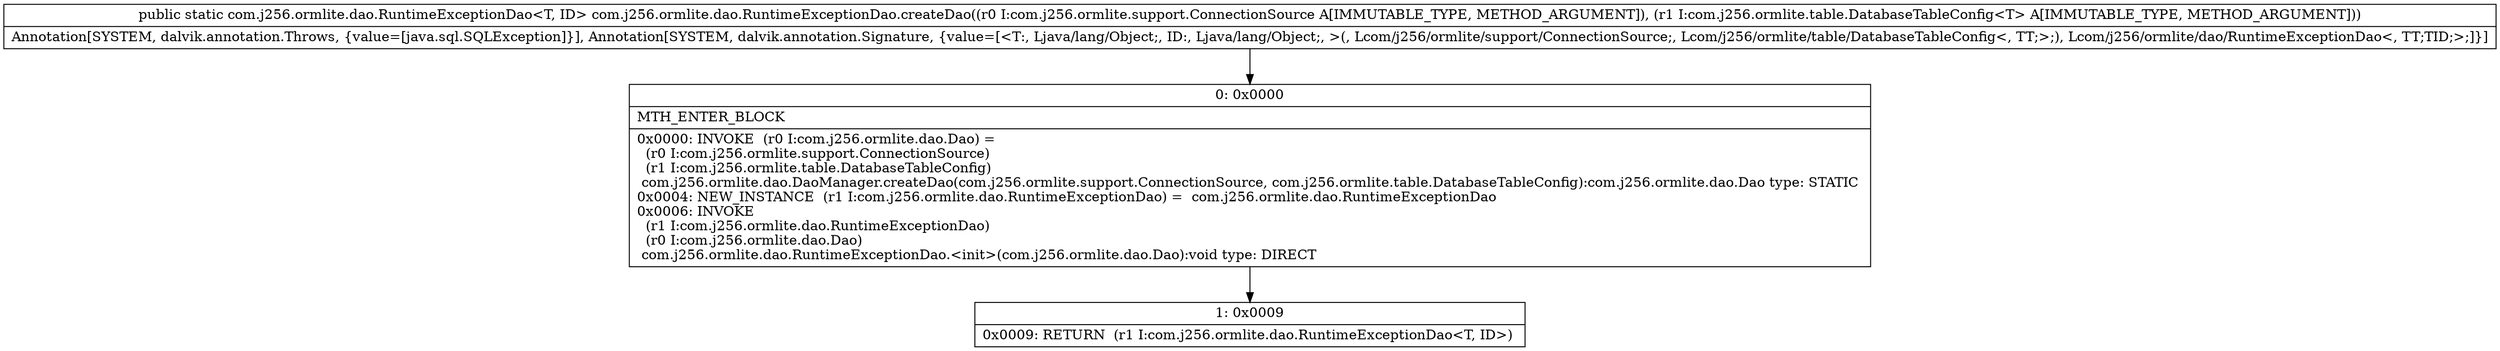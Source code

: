 digraph "CFG forcom.j256.ormlite.dao.RuntimeExceptionDao.createDao(Lcom\/j256\/ormlite\/support\/ConnectionSource;Lcom\/j256\/ormlite\/table\/DatabaseTableConfig;)Lcom\/j256\/ormlite\/dao\/RuntimeExceptionDao;" {
Node_0 [shape=record,label="{0\:\ 0x0000|MTH_ENTER_BLOCK\l|0x0000: INVOKE  (r0 I:com.j256.ormlite.dao.Dao) = \l  (r0 I:com.j256.ormlite.support.ConnectionSource)\l  (r1 I:com.j256.ormlite.table.DatabaseTableConfig)\l com.j256.ormlite.dao.DaoManager.createDao(com.j256.ormlite.support.ConnectionSource, com.j256.ormlite.table.DatabaseTableConfig):com.j256.ormlite.dao.Dao type: STATIC \l0x0004: NEW_INSTANCE  (r1 I:com.j256.ormlite.dao.RuntimeExceptionDao) =  com.j256.ormlite.dao.RuntimeExceptionDao \l0x0006: INVOKE  \l  (r1 I:com.j256.ormlite.dao.RuntimeExceptionDao)\l  (r0 I:com.j256.ormlite.dao.Dao)\l com.j256.ormlite.dao.RuntimeExceptionDao.\<init\>(com.j256.ormlite.dao.Dao):void type: DIRECT \l}"];
Node_1 [shape=record,label="{1\:\ 0x0009|0x0009: RETURN  (r1 I:com.j256.ormlite.dao.RuntimeExceptionDao\<T, ID\>) \l}"];
MethodNode[shape=record,label="{public static com.j256.ormlite.dao.RuntimeExceptionDao\<T, ID\> com.j256.ormlite.dao.RuntimeExceptionDao.createDao((r0 I:com.j256.ormlite.support.ConnectionSource A[IMMUTABLE_TYPE, METHOD_ARGUMENT]), (r1 I:com.j256.ormlite.table.DatabaseTableConfig\<T\> A[IMMUTABLE_TYPE, METHOD_ARGUMENT]))  | Annotation[SYSTEM, dalvik.annotation.Throws, \{value=[java.sql.SQLException]\}], Annotation[SYSTEM, dalvik.annotation.Signature, \{value=[\<T:, Ljava\/lang\/Object;, ID:, Ljava\/lang\/Object;, \>(, Lcom\/j256\/ormlite\/support\/ConnectionSource;, Lcom\/j256\/ormlite\/table\/DatabaseTableConfig\<, TT;\>;), Lcom\/j256\/ormlite\/dao\/RuntimeExceptionDao\<, TT;TID;\>;]\}]\l}"];
MethodNode -> Node_0;
Node_0 -> Node_1;
}

